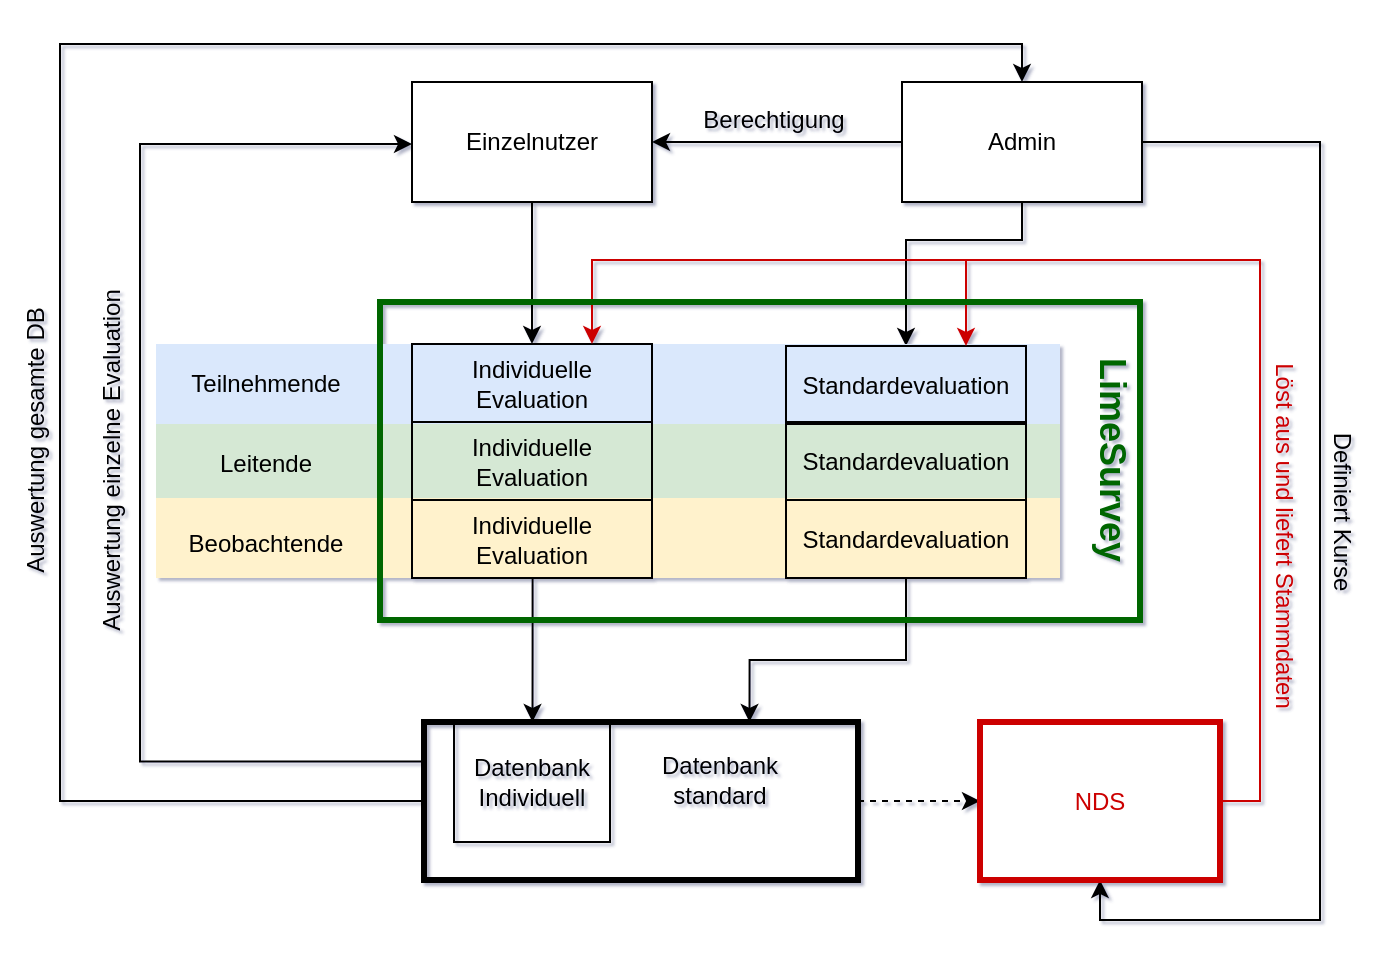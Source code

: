 <mxfile version="10.6.0" type="github"><diagram id="h6Z8vJRAK7DyultmtkcZ" name="Page-1"><mxGraphModel dx="1124" dy="645" grid="1" gridSize="10" guides="1" tooltips="1" connect="1" arrows="1" fold="1" page="1" pageScale="1" pageWidth="827" pageHeight="1169" math="0" shadow="1"><root><mxCell id="0"/><mxCell id="1" parent="0"/><mxCell id="cDXqySwd11SMpDHeiXQ6-48" value="" style="rounded=0;whiteSpace=wrap;html=1;strokeColor=none;strokeWidth=3;fillColor=none;fontColor=#000000;" parent="1" vertex="1"><mxGeometry x="110" y="70" width="690" height="480" as="geometry"/></mxCell><mxCell id="cDXqySwd11SMpDHeiXQ6-14" style="edgeStyle=orthogonalEdgeStyle;rounded=0;orthogonalLoop=1;jettySize=auto;html=1;entryX=0.5;entryY=0;entryDx=0;entryDy=0;" parent="1" source="FpSBOAo2yKhDHIRfUsUA-1" target="cDXqySwd11SMpDHeiXQ6-2" edge="1"><mxGeometry relative="1" as="geometry"/></mxCell><mxCell id="FpSBOAo2yKhDHIRfUsUA-1" value="Einzelnutzer" style="rounded=0;whiteSpace=wrap;html=1;" parent="1" vertex="1"><mxGeometry x="316" y="111" width="120" height="60" as="geometry"/></mxCell><mxCell id="cDXqySwd11SMpDHeiXQ6-15" style="edgeStyle=orthogonalEdgeStyle;rounded=0;orthogonalLoop=1;jettySize=auto;html=1;entryX=0.5;entryY=0;entryDx=0;entryDy=0;" parent="1" source="cDXqySwd11SMpDHeiXQ6-1" target="cDXqySwd11SMpDHeiXQ6-3" edge="1"><mxGeometry relative="1" as="geometry"><Array as="points"><mxPoint x="621" y="190"/><mxPoint x="563" y="190"/></Array></mxGeometry></mxCell><mxCell id="iUBsbnutxtS2rqwjCOuD-1" style="edgeStyle=orthogonalEdgeStyle;rounded=0;orthogonalLoop=1;jettySize=auto;html=1;entryX=1;entryY=0.5;entryDx=0;entryDy=0;" edge="1" parent="1" source="cDXqySwd11SMpDHeiXQ6-1" target="FpSBOAo2yKhDHIRfUsUA-1"><mxGeometry relative="1" as="geometry"/></mxCell><mxCell id="iUBsbnutxtS2rqwjCOuD-2" style="edgeStyle=orthogonalEdgeStyle;rounded=0;orthogonalLoop=1;jettySize=auto;html=1;entryX=0.5;entryY=1;entryDx=0;entryDy=0;" edge="1" parent="1" source="cDXqySwd11SMpDHeiXQ6-1" target="cDXqySwd11SMpDHeiXQ6-42"><mxGeometry relative="1" as="geometry"><Array as="points"><mxPoint x="770" y="141"/><mxPoint x="770" y="530"/><mxPoint x="660" y="530"/></Array></mxGeometry></mxCell><mxCell id="cDXqySwd11SMpDHeiXQ6-1" value="Admin" style="rounded=0;whiteSpace=wrap;html=1;" parent="1" vertex="1"><mxGeometry x="561" y="111" width="120" height="60" as="geometry"/></mxCell><mxCell id="cDXqySwd11SMpDHeiXQ6-5" value="" style="rounded=0;whiteSpace=wrap;html=1;fillColor=#d5e8d4;strokeColor=none;" parent="1" vertex="1"><mxGeometry x="188" y="282" width="452" height="39" as="geometry"/></mxCell><mxCell id="cDXqySwd11SMpDHeiXQ6-6" value="" style="rounded=0;whiteSpace=wrap;html=1;fillColor=#fff2cc;strokeColor=none;" parent="1" vertex="1"><mxGeometry x="188" y="319" width="452" height="40" as="geometry"/></mxCell><mxCell id="cDXqySwd11SMpDHeiXQ6-4" value="" style="rounded=0;whiteSpace=wrap;html=1;fillColor=#dae8fc;strokeColor=none;" parent="1" vertex="1"><mxGeometry x="188" y="242" width="452" height="40" as="geometry"/></mxCell><mxCell id="cDXqySwd11SMpDHeiXQ6-3" value="Standardevaluation" style="rounded=0;whiteSpace=wrap;html=1;fillColor=none;" parent="1" vertex="1"><mxGeometry x="503" y="243" width="120" height="39" as="geometry"/></mxCell><mxCell id="cDXqySwd11SMpDHeiXQ6-2" value="Individuelle Evaluation" style="rounded=0;whiteSpace=wrap;html=1;fillColor=none;" parent="1" vertex="1"><mxGeometry x="316" y="242" width="120" height="39" as="geometry"/></mxCell><mxCell id="cDXqySwd11SMpDHeiXQ6-7" value="Teilnehmende&lt;br&gt;" style="text;html=1;strokeColor=none;fillColor=none;align=center;verticalAlign=middle;whiteSpace=wrap;rounded=0;" parent="1" vertex="1"><mxGeometry x="198" y="252" width="90" height="20" as="geometry"/></mxCell><mxCell id="cDXqySwd11SMpDHeiXQ6-8" value="Leitende&lt;br&gt;" style="text;html=1;strokeColor=none;fillColor=none;align=center;verticalAlign=middle;whiteSpace=wrap;rounded=0;" parent="1" vertex="1"><mxGeometry x="198" y="291.5" width="90" height="20" as="geometry"/></mxCell><mxCell id="cDXqySwd11SMpDHeiXQ6-9" value="Beobachtende&lt;br&gt;" style="text;html=1;strokeColor=none;fillColor=none;align=center;verticalAlign=middle;whiteSpace=wrap;rounded=0;" parent="1" vertex="1"><mxGeometry x="198" y="332" width="90" height="20" as="geometry"/></mxCell><mxCell id="cDXqySwd11SMpDHeiXQ6-10" value="Individuelle Evaluation" style="rounded=0;whiteSpace=wrap;html=1;fillColor=none;" parent="1" vertex="1"><mxGeometry x="316" y="281" width="120" height="39" as="geometry"/></mxCell><mxCell id="cDXqySwd11SMpDHeiXQ6-11" value="Standardevaluation" style="rounded=0;whiteSpace=wrap;html=1;fillColor=none;" parent="1" vertex="1"><mxGeometry x="503" y="281" width="120" height="39" as="geometry"/></mxCell><mxCell id="cDXqySwd11SMpDHeiXQ6-24" style="edgeStyle=orthogonalEdgeStyle;rounded=0;orthogonalLoop=1;jettySize=auto;html=1;entryX=0.25;entryY=0;entryDx=0;entryDy=0;" parent="1" source="cDXqySwd11SMpDHeiXQ6-12" target="cDXqySwd11SMpDHeiXQ6-22" edge="1"><mxGeometry relative="1" as="geometry"><Array as="points"><mxPoint x="376" y="395"/></Array></mxGeometry></mxCell><mxCell id="cDXqySwd11SMpDHeiXQ6-12" value="Individuelle Evaluation" style="rounded=0;whiteSpace=wrap;html=1;fillColor=none;" parent="1" vertex="1"><mxGeometry x="316" y="320" width="120" height="39" as="geometry"/></mxCell><mxCell id="cDXqySwd11SMpDHeiXQ6-26" style="edgeStyle=orthogonalEdgeStyle;rounded=0;orthogonalLoop=1;jettySize=auto;html=1;exitX=0.5;exitY=1;exitDx=0;exitDy=0;entryX=0.75;entryY=0;entryDx=0;entryDy=0;" parent="1" source="cDXqySwd11SMpDHeiXQ6-13" target="cDXqySwd11SMpDHeiXQ6-22" edge="1"><mxGeometry relative="1" as="geometry"><Array as="points"><mxPoint x="563" y="400"/><mxPoint x="485" y="400"/></Array></mxGeometry></mxCell><mxCell id="cDXqySwd11SMpDHeiXQ6-13" value="Standardevaluation" style="rounded=0;whiteSpace=wrap;html=1;fillColor=none;" parent="1" vertex="1"><mxGeometry x="503" y="320" width="120" height="39" as="geometry"/></mxCell><mxCell id="cDXqySwd11SMpDHeiXQ6-18" value="Berechtigung&lt;br&gt;" style="text;html=1;strokeColor=none;fillColor=none;align=center;verticalAlign=middle;whiteSpace=wrap;rounded=0;" parent="1" vertex="1"><mxGeometry x="457" y="120" width="80" height="20" as="geometry"/></mxCell><mxCell id="cDXqySwd11SMpDHeiXQ6-47" style="edgeStyle=orthogonalEdgeStyle;rounded=0;orthogonalLoop=1;jettySize=auto;html=1;fontColor=#000000;exitX=0;exitY=0.25;exitDx=0;exitDy=0;" parent="1" source="cDXqySwd11SMpDHeiXQ6-22" edge="1"><mxGeometry relative="1" as="geometry"><Array as="points"><mxPoint x="180" y="450"/><mxPoint x="180" y="142"/></Array><mxPoint x="316" y="142" as="targetPoint"/></mxGeometry></mxCell><mxCell id="NLZeSv4wPSvqDerCFtoJ-7" style="edgeStyle=orthogonalEdgeStyle;rounded=0;orthogonalLoop=1;jettySize=auto;html=1;entryX=0;entryY=0.5;entryDx=0;entryDy=0;dashed=1;" parent="1" source="cDXqySwd11SMpDHeiXQ6-22" target="cDXqySwd11SMpDHeiXQ6-42" edge="1"><mxGeometry relative="1" as="geometry"/></mxCell><mxCell id="NLZeSv4wPSvqDerCFtoJ-10" style="edgeStyle=orthogonalEdgeStyle;rounded=0;orthogonalLoop=1;jettySize=auto;html=1;entryX=0.5;entryY=0;entryDx=0;entryDy=0;strokeColor=#000000;fontColor=#000000;exitX=0;exitY=0.5;exitDx=0;exitDy=0;" parent="1" source="cDXqySwd11SMpDHeiXQ6-22" target="cDXqySwd11SMpDHeiXQ6-1" edge="1"><mxGeometry relative="1" as="geometry"><Array as="points"><mxPoint x="140" y="470"/><mxPoint x="140" y="92"/><mxPoint x="621" y="92"/></Array></mxGeometry></mxCell><mxCell id="cDXqySwd11SMpDHeiXQ6-22" value="&lt;div&gt;&lt;/div&gt;" style="rounded=0;whiteSpace=wrap;html=1;fillColor=none;strokeWidth=3;" parent="1" vertex="1"><mxGeometry x="322" y="431" width="217" height="79" as="geometry"/></mxCell><mxCell id="cDXqySwd11SMpDHeiXQ6-23" value="&lt;div&gt;Datenbank&lt;/div&gt;&lt;div&gt;Individuell&lt;/div&gt;" style="rounded=0;whiteSpace=wrap;html=1;fillColor=none;" parent="1" vertex="1"><mxGeometry x="337" y="431" width="78" height="60" as="geometry"/></mxCell><mxCell id="cDXqySwd11SMpDHeiXQ6-29" value="Auswertung gesamte DB&lt;br&gt;" style="text;html=1;strokeColor=none;fillColor=none;align=center;verticalAlign=middle;whiteSpace=wrap;rounded=0;rotation=-90;" parent="1" vertex="1"><mxGeometry x="58" y="280" width="140" height="20" as="geometry"/></mxCell><mxCell id="cDXqySwd11SMpDHeiXQ6-31" value="Auswertung einzelne&amp;nbsp;&lt;span&gt;Evaluation&lt;/span&gt;&lt;br&gt;" style="text;html=1;strokeColor=none;fillColor=none;align=center;verticalAlign=middle;whiteSpace=wrap;rounded=0;rotation=-90;" parent="1" vertex="1"><mxGeometry x="73" y="290" width="186" height="20" as="geometry"/></mxCell><mxCell id="cDXqySwd11SMpDHeiXQ6-33" value="Datenbank standard&lt;br&gt;" style="text;html=1;strokeColor=none;fillColor=none;align=center;verticalAlign=middle;whiteSpace=wrap;rounded=0;fontColor=#000000;" parent="1" vertex="1"><mxGeometry x="450" y="450" width="40" height="20" as="geometry"/></mxCell><mxCell id="cDXqySwd11SMpDHeiXQ6-21" value="LimeSurvey" style="text;html=1;strokeColor=none;fillColor=none;align=center;verticalAlign=middle;whiteSpace=wrap;rounded=0;rotation=90;fontColor=#006600;fontStyle=1;fontSize=18;" parent="1" vertex="1"><mxGeometry x="606" y="290" width="120" height="20" as="geometry"/></mxCell><mxCell id="cDXqySwd11SMpDHeiXQ6-42" value="&lt;div&gt;NDS&lt;br&gt;&lt;/div&gt;" style="rounded=0;whiteSpace=wrap;html=1;strokeColor=#CC0000;strokeWidth=3;fontColor=#CC0000;" parent="1" vertex="1"><mxGeometry x="600" y="431" width="120" height="79" as="geometry"/></mxCell><mxCell id="NLZeSv4wPSvqDerCFtoJ-4" value="Löst aus und liefert Stammdaten&lt;br&gt;" style="text;html=1;strokeColor=none;fillColor=none;align=center;verticalAlign=middle;whiteSpace=wrap;rounded=0;rotation=90;fontColor=#CC0000;" parent="1" vertex="1"><mxGeometry x="649" y="328" width="206" height="20" as="geometry"/></mxCell><mxCell id="NLZeSv4wPSvqDerCFtoJ-2" style="edgeStyle=orthogonalEdgeStyle;rounded=0;orthogonalLoop=1;jettySize=auto;html=1;entryX=0.75;entryY=0;entryDx=0;entryDy=0;exitX=1;exitY=0.5;exitDx=0;exitDy=0;strokeColor=#CC0000;" parent="1" source="cDXqySwd11SMpDHeiXQ6-42" target="cDXqySwd11SMpDHeiXQ6-2" edge="1"><mxGeometry relative="1" as="geometry"><Array as="points"><mxPoint x="740" y="470"/><mxPoint x="740" y="200"/><mxPoint x="406" y="200"/></Array></mxGeometry></mxCell><mxCell id="NLZeSv4wPSvqDerCFtoJ-6" style="edgeStyle=orthogonalEdgeStyle;rounded=0;orthogonalLoop=1;jettySize=auto;html=1;entryX=0.75;entryY=0;entryDx=0;entryDy=0;exitX=1;exitY=0.5;exitDx=0;exitDy=0;fontColor=#CC0000;strokeColor=#CC0000;" parent="1" source="cDXqySwd11SMpDHeiXQ6-42" target="cDXqySwd11SMpDHeiXQ6-3" edge="1"><mxGeometry relative="1" as="geometry"><Array as="points"><mxPoint x="740" y="470"/><mxPoint x="740" y="200"/><mxPoint x="593" y="200"/></Array></mxGeometry></mxCell><mxCell id="iUBsbnutxtS2rqwjCOuD-3" value="Definiert Kurse" style="text;html=1;strokeColor=none;fillColor=none;align=center;verticalAlign=middle;whiteSpace=wrap;rounded=0;rotation=90;" vertex="1" parent="1"><mxGeometry x="736.5" y="315.5" width="90" height="20" as="geometry"/></mxCell><mxCell id="cDXqySwd11SMpDHeiXQ6-20" value="" style="rounded=0;whiteSpace=wrap;html=1;fillColor=none;strokeColor=#006600;strokeWidth=3;" parent="1" vertex="1"><mxGeometry x="300" y="221" width="380" height="159" as="geometry"/></mxCell></root></mxGraphModel></diagram></mxfile>